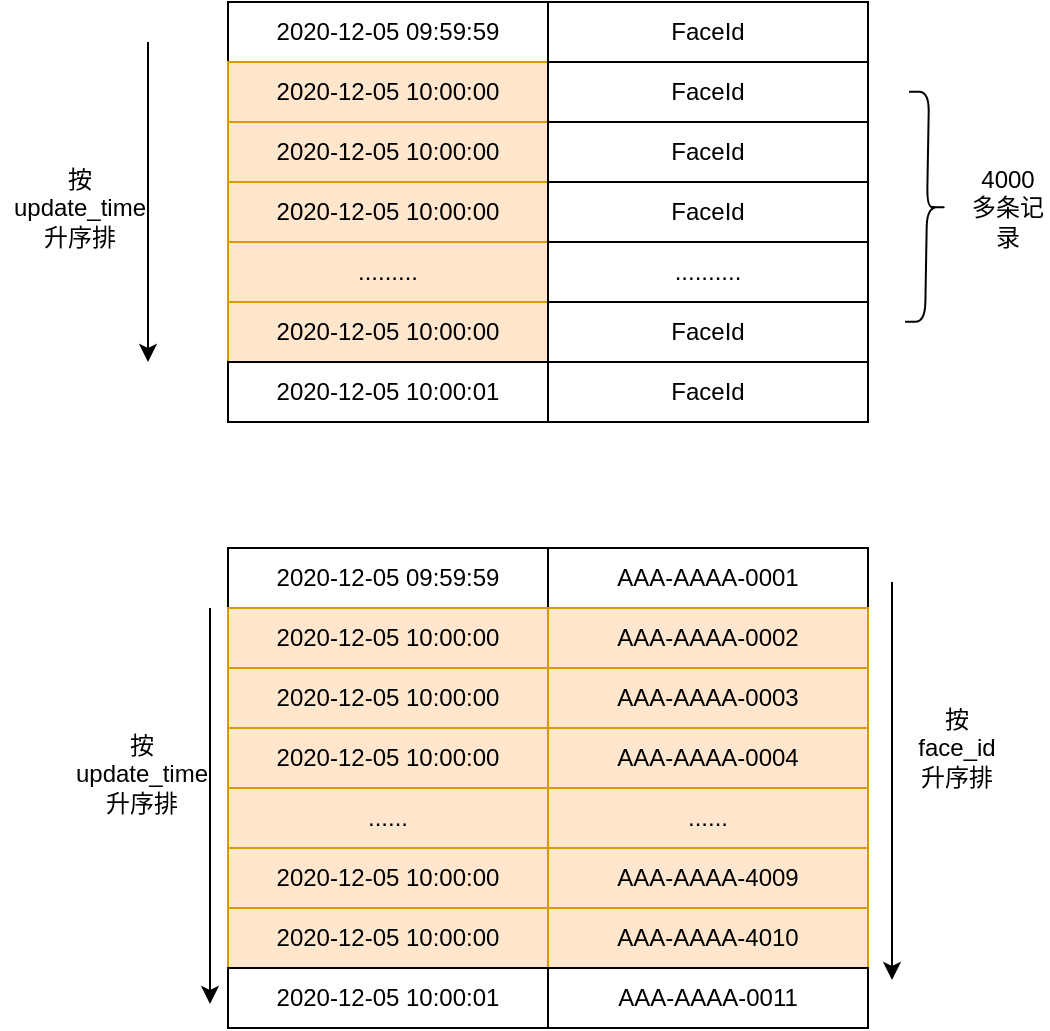 <mxfile version="13.7.1" type="github">
  <diagram id="Nr52sum9D_IwKXnU5lIt" name="第 1 页">
    <mxGraphModel dx="855" dy="484" grid="0" gridSize="10" guides="1" tooltips="1" connect="1" arrows="1" fold="1" page="1" pageScale="1" pageWidth="827" pageHeight="1169" math="0" shadow="0">
      <root>
        <mxCell id="0" />
        <mxCell id="1" parent="0" />
        <mxCell id="_SrstkT-f_wKJB8ZE9uE-2" value="2020-12-05 09:59:59" style="rounded=0;whiteSpace=wrap;html=1;" vertex="1" parent="1">
          <mxGeometry x="135" y="70" width="160" height="30" as="geometry" />
        </mxCell>
        <mxCell id="_SrstkT-f_wKJB8ZE9uE-3" value="FaceId" style="rounded=0;whiteSpace=wrap;html=1;" vertex="1" parent="1">
          <mxGeometry x="295" y="70" width="160" height="30" as="geometry" />
        </mxCell>
        <mxCell id="_SrstkT-f_wKJB8ZE9uE-4" value="2020-12-05 10:00:00" style="rounded=0;whiteSpace=wrap;html=1;fillColor=#ffe6cc;strokeColor=#d79b00;" vertex="1" parent="1">
          <mxGeometry x="135" y="100" width="160" height="30" as="geometry" />
        </mxCell>
        <mxCell id="_SrstkT-f_wKJB8ZE9uE-5" value="FaceId" style="rounded=0;whiteSpace=wrap;html=1;" vertex="1" parent="1">
          <mxGeometry x="295" y="100" width="160" height="30" as="geometry" />
        </mxCell>
        <mxCell id="_SrstkT-f_wKJB8ZE9uE-6" value="2020-12-05 10:00:00" style="rounded=0;whiteSpace=wrap;html=1;fillColor=#ffe6cc;strokeColor=#d79b00;" vertex="1" parent="1">
          <mxGeometry x="135" y="130" width="160" height="30" as="geometry" />
        </mxCell>
        <mxCell id="_SrstkT-f_wKJB8ZE9uE-7" value="FaceId" style="rounded=0;whiteSpace=wrap;html=1;" vertex="1" parent="1">
          <mxGeometry x="295" y="130" width="160" height="30" as="geometry" />
        </mxCell>
        <mxCell id="_SrstkT-f_wKJB8ZE9uE-8" value="2020-12-05 10:00:00" style="rounded=0;whiteSpace=wrap;html=1;fillColor=#ffe6cc;strokeColor=#d79b00;" vertex="1" parent="1">
          <mxGeometry x="135" y="160" width="160" height="30" as="geometry" />
        </mxCell>
        <mxCell id="_SrstkT-f_wKJB8ZE9uE-9" value="FaceId" style="rounded=0;whiteSpace=wrap;html=1;" vertex="1" parent="1">
          <mxGeometry x="295" y="160" width="160" height="30" as="geometry" />
        </mxCell>
        <mxCell id="_SrstkT-f_wKJB8ZE9uE-10" value="........." style="rounded=0;whiteSpace=wrap;html=1;fillColor=#ffe6cc;strokeColor=#d79b00;" vertex="1" parent="1">
          <mxGeometry x="135" y="190" width="160" height="30" as="geometry" />
        </mxCell>
        <mxCell id="_SrstkT-f_wKJB8ZE9uE-11" value=".........." style="rounded=0;whiteSpace=wrap;html=1;" vertex="1" parent="1">
          <mxGeometry x="295" y="190" width="160" height="30" as="geometry" />
        </mxCell>
        <mxCell id="_SrstkT-f_wKJB8ZE9uE-12" value="2020-12-05 10:00:00" style="rounded=0;whiteSpace=wrap;html=1;fillColor=#ffe6cc;strokeColor=#d79b00;" vertex="1" parent="1">
          <mxGeometry x="135" y="220" width="160" height="30" as="geometry" />
        </mxCell>
        <mxCell id="_SrstkT-f_wKJB8ZE9uE-13" value="FaceId" style="rounded=0;whiteSpace=wrap;html=1;" vertex="1" parent="1">
          <mxGeometry x="295" y="220" width="160" height="30" as="geometry" />
        </mxCell>
        <mxCell id="_SrstkT-f_wKJB8ZE9uE-14" value="2020-12-05 10:00:01" style="rounded=0;whiteSpace=wrap;html=1;" vertex="1" parent="1">
          <mxGeometry x="135" y="250" width="160" height="30" as="geometry" />
        </mxCell>
        <mxCell id="_SrstkT-f_wKJB8ZE9uE-15" value="FaceId" style="rounded=0;whiteSpace=wrap;html=1;" vertex="1" parent="1">
          <mxGeometry x="295" y="250" width="160" height="30" as="geometry" />
        </mxCell>
        <mxCell id="_SrstkT-f_wKJB8ZE9uE-16" value="" style="shape=curlyBracket;whiteSpace=wrap;html=1;rounded=1;rotation=-179;" vertex="1" parent="1">
          <mxGeometry x="474.52" y="115" width="20" height="115" as="geometry" />
        </mxCell>
        <mxCell id="_SrstkT-f_wKJB8ZE9uE-17" value="4000多条记录" style="text;html=1;strokeColor=none;fillColor=none;align=center;verticalAlign=middle;whiteSpace=wrap;rounded=0;" vertex="1" parent="1">
          <mxGeometry x="505" y="163" width="40" height="20" as="geometry" />
        </mxCell>
        <mxCell id="_SrstkT-f_wKJB8ZE9uE-19" value="" style="endArrow=classic;html=1;" edge="1" parent="1">
          <mxGeometry width="50" height="50" relative="1" as="geometry">
            <mxPoint x="95" y="90" as="sourcePoint" />
            <mxPoint x="95" y="250" as="targetPoint" />
          </mxGeometry>
        </mxCell>
        <mxCell id="_SrstkT-f_wKJB8ZE9uE-21" value="按update_time升序排" style="text;html=1;strokeColor=none;fillColor=none;align=center;verticalAlign=middle;whiteSpace=wrap;rounded=0;" vertex="1" parent="1">
          <mxGeometry x="21" y="102.5" width="80" height="140" as="geometry" />
        </mxCell>
        <mxCell id="_SrstkT-f_wKJB8ZE9uE-29" value="2020-12-05 09:59:59" style="rounded=0;whiteSpace=wrap;html=1;" vertex="1" parent="1">
          <mxGeometry x="135" y="343" width="160" height="30" as="geometry" />
        </mxCell>
        <mxCell id="_SrstkT-f_wKJB8ZE9uE-30" value="AAA-AAAA-0001" style="rounded=0;whiteSpace=wrap;html=1;" vertex="1" parent="1">
          <mxGeometry x="295" y="343" width="160" height="30" as="geometry" />
        </mxCell>
        <mxCell id="_SrstkT-f_wKJB8ZE9uE-31" value="2020-12-05 10:00:00" style="rounded=0;whiteSpace=wrap;html=1;fillColor=#ffe6cc;strokeColor=#d79b00;" vertex="1" parent="1">
          <mxGeometry x="135" y="373" width="160" height="30" as="geometry" />
        </mxCell>
        <mxCell id="_SrstkT-f_wKJB8ZE9uE-32" value="AAA-AAAA-0002" style="rounded=0;whiteSpace=wrap;html=1;fillColor=#ffe6cc;strokeColor=#d79b00;" vertex="1" parent="1">
          <mxGeometry x="295" y="373" width="160" height="30" as="geometry" />
        </mxCell>
        <mxCell id="_SrstkT-f_wKJB8ZE9uE-33" value="2020-12-05 10:00:00" style="rounded=0;whiteSpace=wrap;html=1;fillColor=#ffe6cc;strokeColor=#d79b00;" vertex="1" parent="1">
          <mxGeometry x="135" y="403" width="160" height="30" as="geometry" />
        </mxCell>
        <mxCell id="_SrstkT-f_wKJB8ZE9uE-34" value="AAA-AAAA-0003" style="rounded=0;whiteSpace=wrap;html=1;fillColor=#ffe6cc;strokeColor=#d79b00;" vertex="1" parent="1">
          <mxGeometry x="295" y="403" width="160" height="30" as="geometry" />
        </mxCell>
        <mxCell id="_SrstkT-f_wKJB8ZE9uE-35" value="2020-12-05 10:00:00" style="rounded=0;whiteSpace=wrap;html=1;fillColor=#ffe6cc;strokeColor=#d79b00;" vertex="1" parent="1">
          <mxGeometry x="135" y="433" width="160" height="30" as="geometry" />
        </mxCell>
        <mxCell id="_SrstkT-f_wKJB8ZE9uE-36" value="AAA-AAAA-0004" style="rounded=0;whiteSpace=wrap;html=1;fillColor=#ffe6cc;strokeColor=#d79b00;" vertex="1" parent="1">
          <mxGeometry x="295" y="433" width="160" height="30" as="geometry" />
        </mxCell>
        <mxCell id="_SrstkT-f_wKJB8ZE9uE-37" value="......" style="rounded=0;whiteSpace=wrap;html=1;fillColor=#ffe6cc;strokeColor=#d79b00;" vertex="1" parent="1">
          <mxGeometry x="135" y="463" width="160" height="30" as="geometry" />
        </mxCell>
        <mxCell id="_SrstkT-f_wKJB8ZE9uE-38" value="......" style="rounded=0;whiteSpace=wrap;html=1;fillColor=#ffe6cc;strokeColor=#d79b00;" vertex="1" parent="1">
          <mxGeometry x="295" y="463" width="160" height="30" as="geometry" />
        </mxCell>
        <mxCell id="_SrstkT-f_wKJB8ZE9uE-39" value="2020-12-05 10:00:00" style="rounded=0;whiteSpace=wrap;html=1;fillColor=#ffe6cc;strokeColor=#d79b00;" vertex="1" parent="1">
          <mxGeometry x="135" y="493" width="160" height="30" as="geometry" />
        </mxCell>
        <mxCell id="_SrstkT-f_wKJB8ZE9uE-40" value="AAA-AAAA-4009" style="rounded=0;whiteSpace=wrap;html=1;fillColor=#ffe6cc;strokeColor=#d79b00;" vertex="1" parent="1">
          <mxGeometry x="295" y="493" width="160" height="30" as="geometry" />
        </mxCell>
        <mxCell id="_SrstkT-f_wKJB8ZE9uE-41" value="2020-12-05 10:00:00" style="rounded=0;whiteSpace=wrap;html=1;fillColor=#ffe6cc;strokeColor=#d79b00;" vertex="1" parent="1">
          <mxGeometry x="135" y="523" width="160" height="30" as="geometry" />
        </mxCell>
        <mxCell id="_SrstkT-f_wKJB8ZE9uE-42" value="AAA-AAAA-4010" style="rounded=0;whiteSpace=wrap;html=1;fillColor=#ffe6cc;strokeColor=#d79b00;" vertex="1" parent="1">
          <mxGeometry x="295" y="523" width="160" height="30" as="geometry" />
        </mxCell>
        <mxCell id="_SrstkT-f_wKJB8ZE9uE-43" value="2020-12-05 10:00:01" style="rounded=0;whiteSpace=wrap;html=1;" vertex="1" parent="1">
          <mxGeometry x="135" y="553" width="160" height="30" as="geometry" />
        </mxCell>
        <mxCell id="_SrstkT-f_wKJB8ZE9uE-44" value="AAA-AAAA-0011" style="rounded=0;whiteSpace=wrap;html=1;" vertex="1" parent="1">
          <mxGeometry x="295" y="553" width="160" height="30" as="geometry" />
        </mxCell>
        <mxCell id="_SrstkT-f_wKJB8ZE9uE-45" value="" style="endArrow=classic;html=1;" edge="1" parent="1">
          <mxGeometry width="50" height="50" relative="1" as="geometry">
            <mxPoint x="126" y="373" as="sourcePoint" />
            <mxPoint x="126" y="571" as="targetPoint" />
          </mxGeometry>
        </mxCell>
        <mxCell id="_SrstkT-f_wKJB8ZE9uE-46" value="按update_time升序排" style="text;html=1;strokeColor=none;fillColor=none;align=center;verticalAlign=middle;whiteSpace=wrap;rounded=0;" vertex="1" parent="1">
          <mxGeometry x="52" y="385.5" width="80" height="140" as="geometry" />
        </mxCell>
        <mxCell id="_SrstkT-f_wKJB8ZE9uE-47" value="" style="endArrow=classic;html=1;" edge="1" parent="1">
          <mxGeometry width="50" height="50" relative="1" as="geometry">
            <mxPoint x="467" y="360" as="sourcePoint" />
            <mxPoint x="467" y="559" as="targetPoint" />
          </mxGeometry>
        </mxCell>
        <mxCell id="_SrstkT-f_wKJB8ZE9uE-48" value="按face_id升序排" style="text;html=1;strokeColor=none;fillColor=none;align=center;verticalAlign=middle;whiteSpace=wrap;rounded=0;" vertex="1" parent="1">
          <mxGeometry x="474.52" y="373" width="49.48" height="140" as="geometry" />
        </mxCell>
      </root>
    </mxGraphModel>
  </diagram>
</mxfile>
